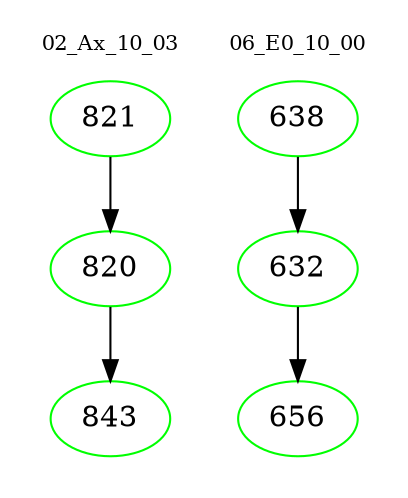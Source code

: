 digraph{
subgraph cluster_0 {
color = white
label = "02_Ax_10_03";
fontsize=10;
T0_821 [label="821", color="green"]
T0_821 -> T0_820 [color="black"]
T0_820 [label="820", color="green"]
T0_820 -> T0_843 [color="black"]
T0_843 [label="843", color="green"]
}
subgraph cluster_1 {
color = white
label = "06_E0_10_00";
fontsize=10;
T1_638 [label="638", color="green"]
T1_638 -> T1_632 [color="black"]
T1_632 [label="632", color="green"]
T1_632 -> T1_656 [color="black"]
T1_656 [label="656", color="green"]
}
}
